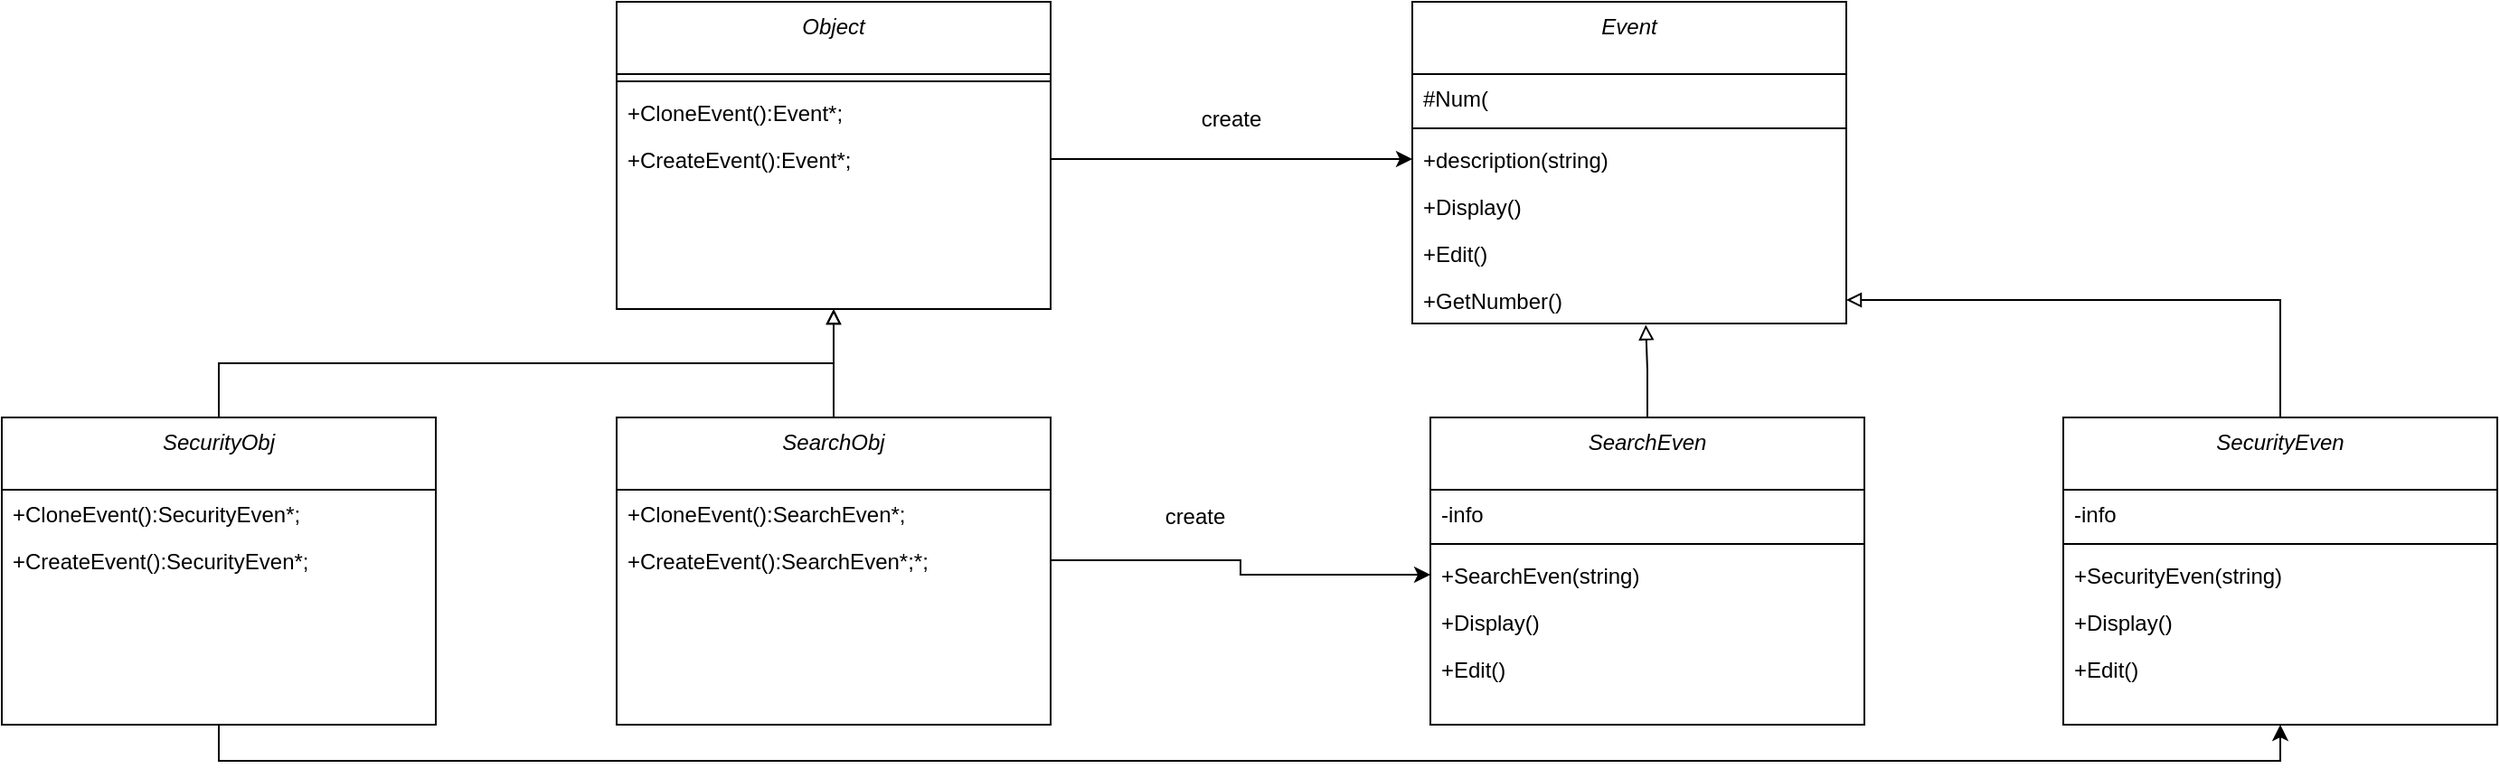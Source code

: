 <mxfile version="21.2.1" type="device">
  <diagram id="C5RBs43oDa-KdzZeNtuy" name="Page-1">
    <mxGraphModel dx="2327" dy="899" grid="1" gridSize="10" guides="1" tooltips="1" connect="1" arrows="1" fold="1" page="1" pageScale="1" pageWidth="827" pageHeight="1169" math="0" shadow="0">
      <root>
        <mxCell id="WIyWlLk6GJQsqaUBKTNV-0" />
        <mxCell id="WIyWlLk6GJQsqaUBKTNV-1" parent="WIyWlLk6GJQsqaUBKTNV-0" />
        <mxCell id="2NO_wFZGCv65X3zPtB__-32" value="Object" style="swimlane;fontStyle=2;align=center;verticalAlign=top;childLayout=stackLayout;horizontal=1;startSize=40;horizontalStack=0;resizeParent=1;resizeLast=0;collapsible=1;marginBottom=0;rounded=0;shadow=0;strokeWidth=1;" parent="WIyWlLk6GJQsqaUBKTNV-1" vertex="1">
          <mxGeometry x="120" y="50" width="240" height="170" as="geometry">
            <mxRectangle x="230" y="140" width="160" height="26" as="alternateBounds" />
          </mxGeometry>
        </mxCell>
        <mxCell id="2NO_wFZGCv65X3zPtB__-34" value="" style="line;html=1;strokeWidth=1;align=left;verticalAlign=middle;spacingTop=-1;spacingLeft=3;spacingRight=3;rotatable=0;labelPosition=right;points=[];portConstraint=eastwest;" parent="2NO_wFZGCv65X3zPtB__-32" vertex="1">
          <mxGeometry y="40" width="240" height="8" as="geometry" />
        </mxCell>
        <mxCell id="mv27a8eHuogOyVgMiCf0-35" value="+CloneEvent():Event*;" style="text;align=left;verticalAlign=top;spacingLeft=4;spacingRight=4;overflow=hidden;rotatable=0;points=[[0,0.5],[1,0.5]];portConstraint=eastwest;" vertex="1" parent="2NO_wFZGCv65X3zPtB__-32">
          <mxGeometry y="48" width="240" height="26" as="geometry" />
        </mxCell>
        <mxCell id="mv27a8eHuogOyVgMiCf0-38" value="+CreateEvent():Event*;" style="text;align=left;verticalAlign=top;spacingLeft=4;spacingRight=4;overflow=hidden;rotatable=0;points=[[0,0.5],[1,0.5]];portConstraint=eastwest;" vertex="1" parent="2NO_wFZGCv65X3zPtB__-32">
          <mxGeometry y="74" width="240" height="26" as="geometry" />
        </mxCell>
        <mxCell id="mv27a8eHuogOyVgMiCf0-0" value="Event" style="swimlane;fontStyle=2;align=center;verticalAlign=top;childLayout=stackLayout;horizontal=1;startSize=40;horizontalStack=0;resizeParent=1;resizeLast=0;collapsible=1;marginBottom=0;rounded=0;shadow=0;strokeWidth=1;" vertex="1" parent="WIyWlLk6GJQsqaUBKTNV-1">
          <mxGeometry x="560" y="50" width="240" height="178" as="geometry">
            <mxRectangle x="230" y="140" width="160" height="26" as="alternateBounds" />
          </mxGeometry>
        </mxCell>
        <mxCell id="mv27a8eHuogOyVgMiCf0-1" value="#Num(" style="text;align=left;verticalAlign=top;spacingLeft=4;spacingRight=4;overflow=hidden;rotatable=0;points=[[0,0.5],[1,0.5]];portConstraint=eastwest;" vertex="1" parent="mv27a8eHuogOyVgMiCf0-0">
          <mxGeometry y="40" width="240" height="26" as="geometry" />
        </mxCell>
        <mxCell id="mv27a8eHuogOyVgMiCf0-2" value="" style="line;html=1;strokeWidth=1;align=left;verticalAlign=middle;spacingTop=-1;spacingLeft=3;spacingRight=3;rotatable=0;labelPosition=right;points=[];portConstraint=eastwest;" vertex="1" parent="mv27a8eHuogOyVgMiCf0-0">
          <mxGeometry y="66" width="240" height="8" as="geometry" />
        </mxCell>
        <mxCell id="mv27a8eHuogOyVgMiCf0-5" value="+description(string)" style="text;align=left;verticalAlign=top;spacingLeft=4;spacingRight=4;overflow=hidden;rotatable=0;points=[[0,0.5],[1,0.5]];portConstraint=eastwest;" vertex="1" parent="mv27a8eHuogOyVgMiCf0-0">
          <mxGeometry y="74" width="240" height="26" as="geometry" />
        </mxCell>
        <mxCell id="mv27a8eHuogOyVgMiCf0-6" value="+Display()" style="text;align=left;verticalAlign=top;spacingLeft=4;spacingRight=4;overflow=hidden;rotatable=0;points=[[0,0.5],[1,0.5]];portConstraint=eastwest;" vertex="1" parent="mv27a8eHuogOyVgMiCf0-0">
          <mxGeometry y="100" width="240" height="26" as="geometry" />
        </mxCell>
        <mxCell id="mv27a8eHuogOyVgMiCf0-43" value="+Edit()" style="text;align=left;verticalAlign=top;spacingLeft=4;spacingRight=4;overflow=hidden;rotatable=0;points=[[0,0.5],[1,0.5]];portConstraint=eastwest;" vertex="1" parent="mv27a8eHuogOyVgMiCf0-0">
          <mxGeometry y="126" width="240" height="26" as="geometry" />
        </mxCell>
        <mxCell id="mv27a8eHuogOyVgMiCf0-44" value="+GetNumber()" style="text;align=left;verticalAlign=top;spacingLeft=4;spacingRight=4;overflow=hidden;rotatable=0;points=[[0,0.5],[1,0.5]];portConstraint=eastwest;" vertex="1" parent="mv27a8eHuogOyVgMiCf0-0">
          <mxGeometry y="152" width="240" height="26" as="geometry" />
        </mxCell>
        <mxCell id="mv27a8eHuogOyVgMiCf0-36" style="edgeStyle=orthogonalEdgeStyle;rounded=0;orthogonalLoop=1;jettySize=auto;html=1;exitX=0.5;exitY=0;exitDx=0;exitDy=0;entryX=0.5;entryY=1;entryDx=0;entryDy=0;endArrow=block;endFill=0;" edge="1" parent="WIyWlLk6GJQsqaUBKTNV-1" source="mv27a8eHuogOyVgMiCf0-7" target="2NO_wFZGCv65X3zPtB__-32">
          <mxGeometry relative="1" as="geometry" />
        </mxCell>
        <mxCell id="mv27a8eHuogOyVgMiCf0-51" style="edgeStyle=orthogonalEdgeStyle;rounded=0;orthogonalLoop=1;jettySize=auto;html=1;entryX=0.5;entryY=1;entryDx=0;entryDy=0;" edge="1" parent="WIyWlLk6GJQsqaUBKTNV-1" source="mv27a8eHuogOyVgMiCf0-7" target="mv27a8eHuogOyVgMiCf0-28">
          <mxGeometry relative="1" as="geometry">
            <Array as="points">
              <mxPoint x="-100" y="470" />
              <mxPoint x="1040" y="470" />
            </Array>
          </mxGeometry>
        </mxCell>
        <mxCell id="mv27a8eHuogOyVgMiCf0-7" value="SecurityObj" style="swimlane;fontStyle=2;align=center;verticalAlign=top;childLayout=stackLayout;horizontal=1;startSize=40;horizontalStack=0;resizeParent=1;resizeLast=0;collapsible=1;marginBottom=0;rounded=0;shadow=0;strokeWidth=1;" vertex="1" parent="WIyWlLk6GJQsqaUBKTNV-1">
          <mxGeometry x="-220" y="280" width="240" height="170" as="geometry">
            <mxRectangle x="230" y="140" width="160" height="26" as="alternateBounds" />
          </mxGeometry>
        </mxCell>
        <mxCell id="mv27a8eHuogOyVgMiCf0-39" value="+CloneEvent():SecurityEven*;" style="text;align=left;verticalAlign=top;spacingLeft=4;spacingRight=4;overflow=hidden;rotatable=0;points=[[0,0.5],[1,0.5]];portConstraint=eastwest;" vertex="1" parent="mv27a8eHuogOyVgMiCf0-7">
          <mxGeometry y="40" width="240" height="26" as="geometry" />
        </mxCell>
        <mxCell id="mv27a8eHuogOyVgMiCf0-40" value="+CreateEvent():SecurityEven*;" style="text;align=left;verticalAlign=top;spacingLeft=4;spacingRight=4;overflow=hidden;rotatable=0;points=[[0,0.5],[1,0.5]];portConstraint=eastwest;" vertex="1" parent="mv27a8eHuogOyVgMiCf0-7">
          <mxGeometry y="66" width="240" height="26" as="geometry" />
        </mxCell>
        <mxCell id="mv27a8eHuogOyVgMiCf0-37" style="edgeStyle=orthogonalEdgeStyle;rounded=0;orthogonalLoop=1;jettySize=auto;html=1;exitX=0.5;exitY=0;exitDx=0;exitDy=0;entryX=0.5;entryY=1;entryDx=0;entryDy=0;endArrow=block;endFill=0;" edge="1" parent="WIyWlLk6GJQsqaUBKTNV-1" source="mv27a8eHuogOyVgMiCf0-14" target="2NO_wFZGCv65X3zPtB__-32">
          <mxGeometry relative="1" as="geometry" />
        </mxCell>
        <mxCell id="mv27a8eHuogOyVgMiCf0-14" value="SearchObj" style="swimlane;fontStyle=2;align=center;verticalAlign=top;childLayout=stackLayout;horizontal=1;startSize=40;horizontalStack=0;resizeParent=1;resizeLast=0;collapsible=1;marginBottom=0;rounded=0;shadow=0;strokeWidth=1;" vertex="1" parent="WIyWlLk6GJQsqaUBKTNV-1">
          <mxGeometry x="120" y="280" width="240" height="170" as="geometry">
            <mxRectangle x="230" y="140" width="160" height="26" as="alternateBounds" />
          </mxGeometry>
        </mxCell>
        <mxCell id="mv27a8eHuogOyVgMiCf0-41" value="+CloneEvent():SearchEven*;&#xa;" style="text;align=left;verticalAlign=top;spacingLeft=4;spacingRight=4;overflow=hidden;rotatable=0;points=[[0,0.5],[1,0.5]];portConstraint=eastwest;" vertex="1" parent="mv27a8eHuogOyVgMiCf0-14">
          <mxGeometry y="40" width="240" height="26" as="geometry" />
        </mxCell>
        <mxCell id="mv27a8eHuogOyVgMiCf0-42" value="+CreateEvent():SearchEven*;*;" style="text;align=left;verticalAlign=top;spacingLeft=4;spacingRight=4;overflow=hidden;rotatable=0;points=[[0,0.5],[1,0.5]];portConstraint=eastwest;" vertex="1" parent="mv27a8eHuogOyVgMiCf0-14">
          <mxGeometry y="66" width="240" height="26" as="geometry" />
        </mxCell>
        <mxCell id="mv27a8eHuogOyVgMiCf0-52" style="edgeStyle=orthogonalEdgeStyle;rounded=0;orthogonalLoop=1;jettySize=auto;html=1;exitX=0.5;exitY=0;exitDx=0;exitDy=0;entryX=0.538;entryY=1.027;entryDx=0;entryDy=0;entryPerimeter=0;endArrow=block;endFill=0;" edge="1" parent="WIyWlLk6GJQsqaUBKTNV-1" source="mv27a8eHuogOyVgMiCf0-21" target="mv27a8eHuogOyVgMiCf0-44">
          <mxGeometry relative="1" as="geometry" />
        </mxCell>
        <mxCell id="mv27a8eHuogOyVgMiCf0-21" value="SearchEven" style="swimlane;fontStyle=2;align=center;verticalAlign=top;childLayout=stackLayout;horizontal=1;startSize=40;horizontalStack=0;resizeParent=1;resizeLast=0;collapsible=1;marginBottom=0;rounded=0;shadow=0;strokeWidth=1;" vertex="1" parent="WIyWlLk6GJQsqaUBKTNV-1">
          <mxGeometry x="570" y="280" width="240" height="170" as="geometry">
            <mxRectangle x="230" y="140" width="160" height="26" as="alternateBounds" />
          </mxGeometry>
        </mxCell>
        <mxCell id="mv27a8eHuogOyVgMiCf0-22" value="-info" style="text;align=left;verticalAlign=top;spacingLeft=4;spacingRight=4;overflow=hidden;rotatable=0;points=[[0,0.5],[1,0.5]];portConstraint=eastwest;" vertex="1" parent="mv27a8eHuogOyVgMiCf0-21">
          <mxGeometry y="40" width="240" height="26" as="geometry" />
        </mxCell>
        <mxCell id="mv27a8eHuogOyVgMiCf0-23" value="" style="line;html=1;strokeWidth=1;align=left;verticalAlign=middle;spacingTop=-1;spacingLeft=3;spacingRight=3;rotatable=0;labelPosition=right;points=[];portConstraint=eastwest;" vertex="1" parent="mv27a8eHuogOyVgMiCf0-21">
          <mxGeometry y="66" width="240" height="8" as="geometry" />
        </mxCell>
        <mxCell id="mv27a8eHuogOyVgMiCf0-27" value="+SearchEven(string)" style="text;align=left;verticalAlign=top;spacingLeft=4;spacingRight=4;overflow=hidden;rotatable=0;points=[[0,0.5],[1,0.5]];portConstraint=eastwest;" vertex="1" parent="mv27a8eHuogOyVgMiCf0-21">
          <mxGeometry y="74" width="240" height="26" as="geometry" />
        </mxCell>
        <mxCell id="mv27a8eHuogOyVgMiCf0-45" value="+Display()" style="text;align=left;verticalAlign=top;spacingLeft=4;spacingRight=4;overflow=hidden;rotatable=0;points=[[0,0.5],[1,0.5]];portConstraint=eastwest;" vertex="1" parent="mv27a8eHuogOyVgMiCf0-21">
          <mxGeometry y="100" width="240" height="26" as="geometry" />
        </mxCell>
        <mxCell id="mv27a8eHuogOyVgMiCf0-46" value="+Edit()" style="text;align=left;verticalAlign=top;spacingLeft=4;spacingRight=4;overflow=hidden;rotatable=0;points=[[0,0.5],[1,0.5]];portConstraint=eastwest;" vertex="1" parent="mv27a8eHuogOyVgMiCf0-21">
          <mxGeometry y="126" width="240" height="26" as="geometry" />
        </mxCell>
        <mxCell id="mv27a8eHuogOyVgMiCf0-53" style="edgeStyle=orthogonalEdgeStyle;rounded=0;orthogonalLoop=1;jettySize=auto;html=1;exitX=0.5;exitY=0;exitDx=0;exitDy=0;entryX=1;entryY=0.5;entryDx=0;entryDy=0;endArrow=block;endFill=0;" edge="1" parent="WIyWlLk6GJQsqaUBKTNV-1" source="mv27a8eHuogOyVgMiCf0-28" target="mv27a8eHuogOyVgMiCf0-44">
          <mxGeometry relative="1" as="geometry" />
        </mxCell>
        <mxCell id="mv27a8eHuogOyVgMiCf0-28" value="SecurityEven" style="swimlane;fontStyle=2;align=center;verticalAlign=top;childLayout=stackLayout;horizontal=1;startSize=40;horizontalStack=0;resizeParent=1;resizeLast=0;collapsible=1;marginBottom=0;rounded=0;shadow=0;strokeWidth=1;" vertex="1" parent="WIyWlLk6GJQsqaUBKTNV-1">
          <mxGeometry x="920" y="280" width="240" height="170" as="geometry">
            <mxRectangle x="230" y="140" width="160" height="26" as="alternateBounds" />
          </mxGeometry>
        </mxCell>
        <mxCell id="mv27a8eHuogOyVgMiCf0-29" value="-info" style="text;align=left;verticalAlign=top;spacingLeft=4;spacingRight=4;overflow=hidden;rotatable=0;points=[[0,0.5],[1,0.5]];portConstraint=eastwest;" vertex="1" parent="mv27a8eHuogOyVgMiCf0-28">
          <mxGeometry y="40" width="240" height="26" as="geometry" />
        </mxCell>
        <mxCell id="mv27a8eHuogOyVgMiCf0-30" value="" style="line;html=1;strokeWidth=1;align=left;verticalAlign=middle;spacingTop=-1;spacingLeft=3;spacingRight=3;rotatable=0;labelPosition=right;points=[];portConstraint=eastwest;" vertex="1" parent="mv27a8eHuogOyVgMiCf0-28">
          <mxGeometry y="66" width="240" height="8" as="geometry" />
        </mxCell>
        <mxCell id="mv27a8eHuogOyVgMiCf0-34" value="+SecurityEven(string)" style="text;align=left;verticalAlign=top;spacingLeft=4;spacingRight=4;overflow=hidden;rotatable=0;points=[[0,0.5],[1,0.5]];portConstraint=eastwest;" vertex="1" parent="mv27a8eHuogOyVgMiCf0-28">
          <mxGeometry y="74" width="240" height="26" as="geometry" />
        </mxCell>
        <mxCell id="mv27a8eHuogOyVgMiCf0-47" value="+Display()" style="text;align=left;verticalAlign=top;spacingLeft=4;spacingRight=4;overflow=hidden;rotatable=0;points=[[0,0.5],[1,0.5]];portConstraint=eastwest;" vertex="1" parent="mv27a8eHuogOyVgMiCf0-28">
          <mxGeometry y="100" width="240" height="26" as="geometry" />
        </mxCell>
        <mxCell id="mv27a8eHuogOyVgMiCf0-48" value="+Edit()" style="text;align=left;verticalAlign=top;spacingLeft=4;spacingRight=4;overflow=hidden;rotatable=0;points=[[0,0.5],[1,0.5]];portConstraint=eastwest;" vertex="1" parent="mv27a8eHuogOyVgMiCf0-28">
          <mxGeometry y="126" width="240" height="26" as="geometry" />
        </mxCell>
        <mxCell id="mv27a8eHuogOyVgMiCf0-49" style="edgeStyle=orthogonalEdgeStyle;rounded=0;orthogonalLoop=1;jettySize=auto;html=1;exitX=1;exitY=0.5;exitDx=0;exitDy=0;entryX=0;entryY=0.5;entryDx=0;entryDy=0;" edge="1" parent="WIyWlLk6GJQsqaUBKTNV-1" source="mv27a8eHuogOyVgMiCf0-42" target="mv27a8eHuogOyVgMiCf0-27">
          <mxGeometry relative="1" as="geometry" />
        </mxCell>
        <mxCell id="mv27a8eHuogOyVgMiCf0-50" style="edgeStyle=orthogonalEdgeStyle;rounded=0;orthogonalLoop=1;jettySize=auto;html=1;exitX=1;exitY=0.5;exitDx=0;exitDy=0;entryX=0;entryY=0.5;entryDx=0;entryDy=0;" edge="1" parent="WIyWlLk6GJQsqaUBKTNV-1" source="mv27a8eHuogOyVgMiCf0-38" target="mv27a8eHuogOyVgMiCf0-5">
          <mxGeometry relative="1" as="geometry" />
        </mxCell>
        <mxCell id="mv27a8eHuogOyVgMiCf0-54" value="create" style="text;html=1;strokeColor=none;fillColor=none;align=center;verticalAlign=middle;whiteSpace=wrap;rounded=0;" vertex="1" parent="WIyWlLk6GJQsqaUBKTNV-1">
          <mxGeometry x="410" y="320" width="60" height="30" as="geometry" />
        </mxCell>
        <mxCell id="mv27a8eHuogOyVgMiCf0-55" value="create" style="text;html=1;strokeColor=none;fillColor=none;align=center;verticalAlign=middle;whiteSpace=wrap;rounded=0;" vertex="1" parent="WIyWlLk6GJQsqaUBKTNV-1">
          <mxGeometry x="430" y="100" width="60" height="30" as="geometry" />
        </mxCell>
      </root>
    </mxGraphModel>
  </diagram>
</mxfile>
